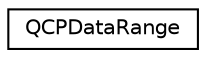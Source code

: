 digraph "Graphical Class Hierarchy"
{
  edge [fontname="Helvetica",fontsize="10",labelfontname="Helvetica",labelfontsize="10"];
  node [fontname="Helvetica",fontsize="10",shape=record];
  rankdir="LR";
  Node0 [label="QCPDataRange",height=0.2,width=0.4,color="black", fillcolor="white", style="filled",URL="$classQCPDataRange.html",tooltip="Describes a data range given by begin and end index. "];
}
